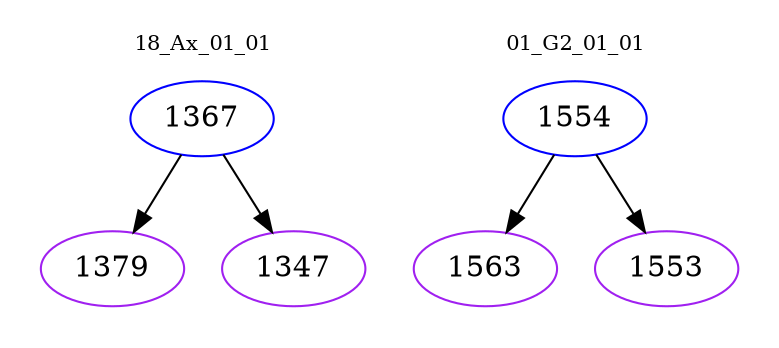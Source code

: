 digraph{
subgraph cluster_0 {
color = white
label = "18_Ax_01_01";
fontsize=10;
T0_1367 [label="1367", color="blue"]
T0_1367 -> T0_1379 [color="black"]
T0_1379 [label="1379", color="purple"]
T0_1367 -> T0_1347 [color="black"]
T0_1347 [label="1347", color="purple"]
}
subgraph cluster_1 {
color = white
label = "01_G2_01_01";
fontsize=10;
T1_1554 [label="1554", color="blue"]
T1_1554 -> T1_1563 [color="black"]
T1_1563 [label="1563", color="purple"]
T1_1554 -> T1_1553 [color="black"]
T1_1553 [label="1553", color="purple"]
}
}
